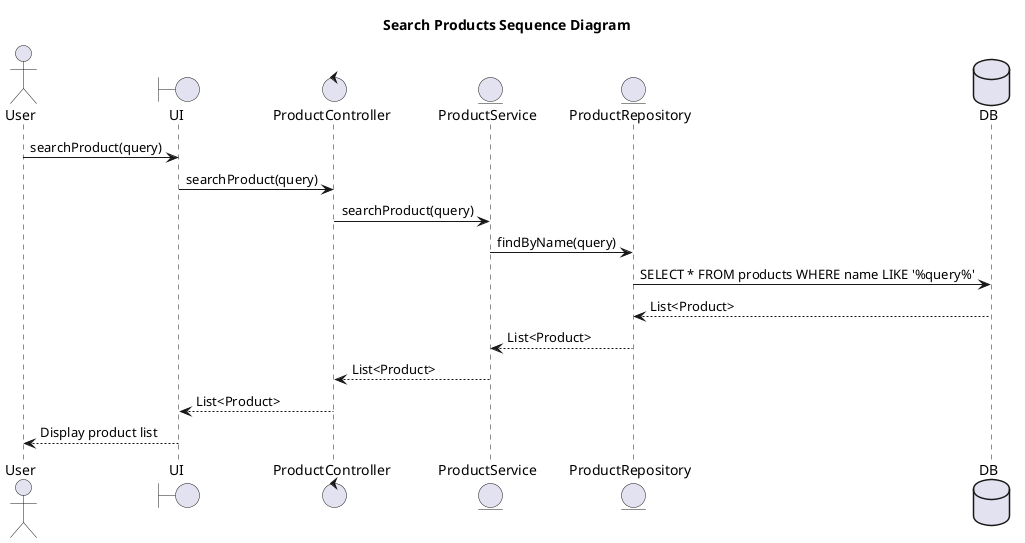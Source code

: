 @startuml
title Search Products Sequence Diagram

actor User
boundary UI
control ProductController as Controller
entity ProductService as Service
entity ProductRepository as Repository
database DB

User -> UI : searchProduct(query)
UI -> Controller : searchProduct(query)
Controller -> Service : searchProduct(query)
Service -> Repository : findByName(query)
Repository -> DB : SELECT * FROM products WHERE name LIKE '%query%'
DB --> Repository : List<Product>
Repository --> Service : List<Product>
Service --> Controller : List<Product>
Controller --> UI : List<Product>
UI --> User : Display product list

@enduml